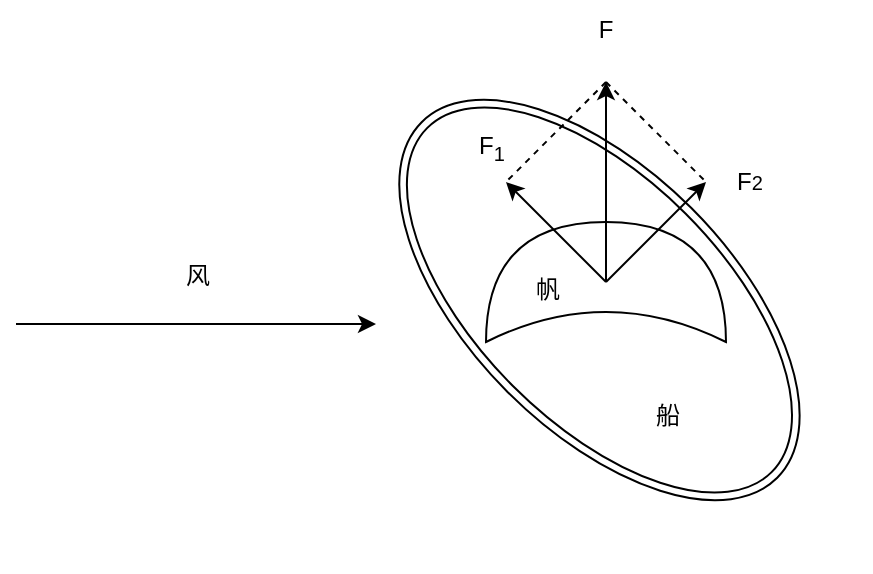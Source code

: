 <mxfile version="28.2.1">
  <diagram name="第 1 页" id="CjCO1RKStvngS0CgAs-e">
    <mxGraphModel dx="1130" dy="736" grid="0" gridSize="10" guides="1" tooltips="1" connect="1" arrows="1" fold="1" page="1" pageScale="1" pageWidth="827" pageHeight="1169" math="0" shadow="0">
      <root>
        <mxCell id="0" />
        <mxCell id="1" parent="0" />
        <mxCell id="eSXkULcHpq2ZJ7-uICGi-1" value="" style="ellipse;shape=doubleEllipse;whiteSpace=wrap;html=1;rotation=45;" vertex="1" parent="1">
          <mxGeometry x="271" y="244" width="251.45" height="130" as="geometry" />
        </mxCell>
        <mxCell id="eSXkULcHpq2ZJ7-uICGi-2" value="" style="shape=xor;whiteSpace=wrap;html=1;rotation=-90;" vertex="1" parent="1">
          <mxGeometry x="370" y="240" width="60" height="120" as="geometry" />
        </mxCell>
        <mxCell id="eSXkULcHpq2ZJ7-uICGi-4" value="" style="endArrow=classic;html=1;rounded=0;" edge="1" parent="1">
          <mxGeometry width="50" height="50" relative="1" as="geometry">
            <mxPoint x="105" y="321" as="sourcePoint" />
            <mxPoint x="285" y="321" as="targetPoint" />
          </mxGeometry>
        </mxCell>
        <mxCell id="eSXkULcHpq2ZJ7-uICGi-6" value="风" style="text;html=1;align=center;verticalAlign=middle;whiteSpace=wrap;rounded=0;" vertex="1" parent="1">
          <mxGeometry x="166" y="282" width="60" height="30" as="geometry" />
        </mxCell>
        <mxCell id="eSXkULcHpq2ZJ7-uICGi-7" value="" style="endArrow=classic;html=1;rounded=0;" edge="1" parent="1">
          <mxGeometry width="50" height="50" relative="1" as="geometry">
            <mxPoint x="400" y="300" as="sourcePoint" />
            <mxPoint x="400" y="200" as="targetPoint" />
          </mxGeometry>
        </mxCell>
        <mxCell id="eSXkULcHpq2ZJ7-uICGi-8" value="F" style="text;html=1;align=center;verticalAlign=middle;whiteSpace=wrap;rounded=0;" vertex="1" parent="1">
          <mxGeometry x="370" y="159" width="60" height="30" as="geometry" />
        </mxCell>
        <mxCell id="eSXkULcHpq2ZJ7-uICGi-10" value="" style="endArrow=classic;html=1;rounded=0;" edge="1" parent="1">
          <mxGeometry width="50" height="50" relative="1" as="geometry">
            <mxPoint x="400" y="300" as="sourcePoint" />
            <mxPoint x="350" y="250" as="targetPoint" />
          </mxGeometry>
        </mxCell>
        <mxCell id="eSXkULcHpq2ZJ7-uICGi-11" value="" style="endArrow=classic;html=1;rounded=0;" edge="1" parent="1">
          <mxGeometry width="50" height="50" relative="1" as="geometry">
            <mxPoint x="400" y="300" as="sourcePoint" />
            <mxPoint x="450" y="250" as="targetPoint" />
          </mxGeometry>
        </mxCell>
        <mxCell id="eSXkULcHpq2ZJ7-uICGi-13" value="" style="endArrow=none;dashed=1;html=1;rounded=0;" edge="1" parent="1">
          <mxGeometry width="50" height="50" relative="1" as="geometry">
            <mxPoint x="400" y="200" as="sourcePoint" />
            <mxPoint x="350" y="250" as="targetPoint" />
          </mxGeometry>
        </mxCell>
        <mxCell id="eSXkULcHpq2ZJ7-uICGi-14" value="" style="endArrow=none;dashed=1;html=1;rounded=0;" edge="1" parent="1">
          <mxGeometry width="50" height="50" relative="1" as="geometry">
            <mxPoint x="400" y="200" as="sourcePoint" />
            <mxPoint x="450" y="250" as="targetPoint" />
          </mxGeometry>
        </mxCell>
        <mxCell id="eSXkULcHpq2ZJ7-uICGi-15" value="F&lt;sub&gt;1&lt;/sub&gt;" style="text;html=1;align=center;verticalAlign=middle;whiteSpace=wrap;rounded=0;" vertex="1" parent="1">
          <mxGeometry x="313" y="218" width="60" height="30" as="geometry" />
        </mxCell>
        <mxCell id="eSXkULcHpq2ZJ7-uICGi-16" value="F&lt;span style=&quot;font-size: 10px;&quot;&gt;2&lt;/span&gt;" style="text;html=1;align=center;verticalAlign=middle;whiteSpace=wrap;rounded=0;" vertex="1" parent="1">
          <mxGeometry x="442" y="235" width="60" height="30" as="geometry" />
        </mxCell>
        <mxCell id="eSXkULcHpq2ZJ7-uICGi-17" value="帆" style="text;html=1;align=center;verticalAlign=middle;whiteSpace=wrap;rounded=0;" vertex="1" parent="1">
          <mxGeometry x="341" y="289" width="60" height="30" as="geometry" />
        </mxCell>
        <mxCell id="eSXkULcHpq2ZJ7-uICGi-18" value="船" style="text;html=1;align=center;verticalAlign=middle;whiteSpace=wrap;rounded=0;" vertex="1" parent="1">
          <mxGeometry x="401" y="352" width="60" height="30" as="geometry" />
        </mxCell>
      </root>
    </mxGraphModel>
  </diagram>
</mxfile>
